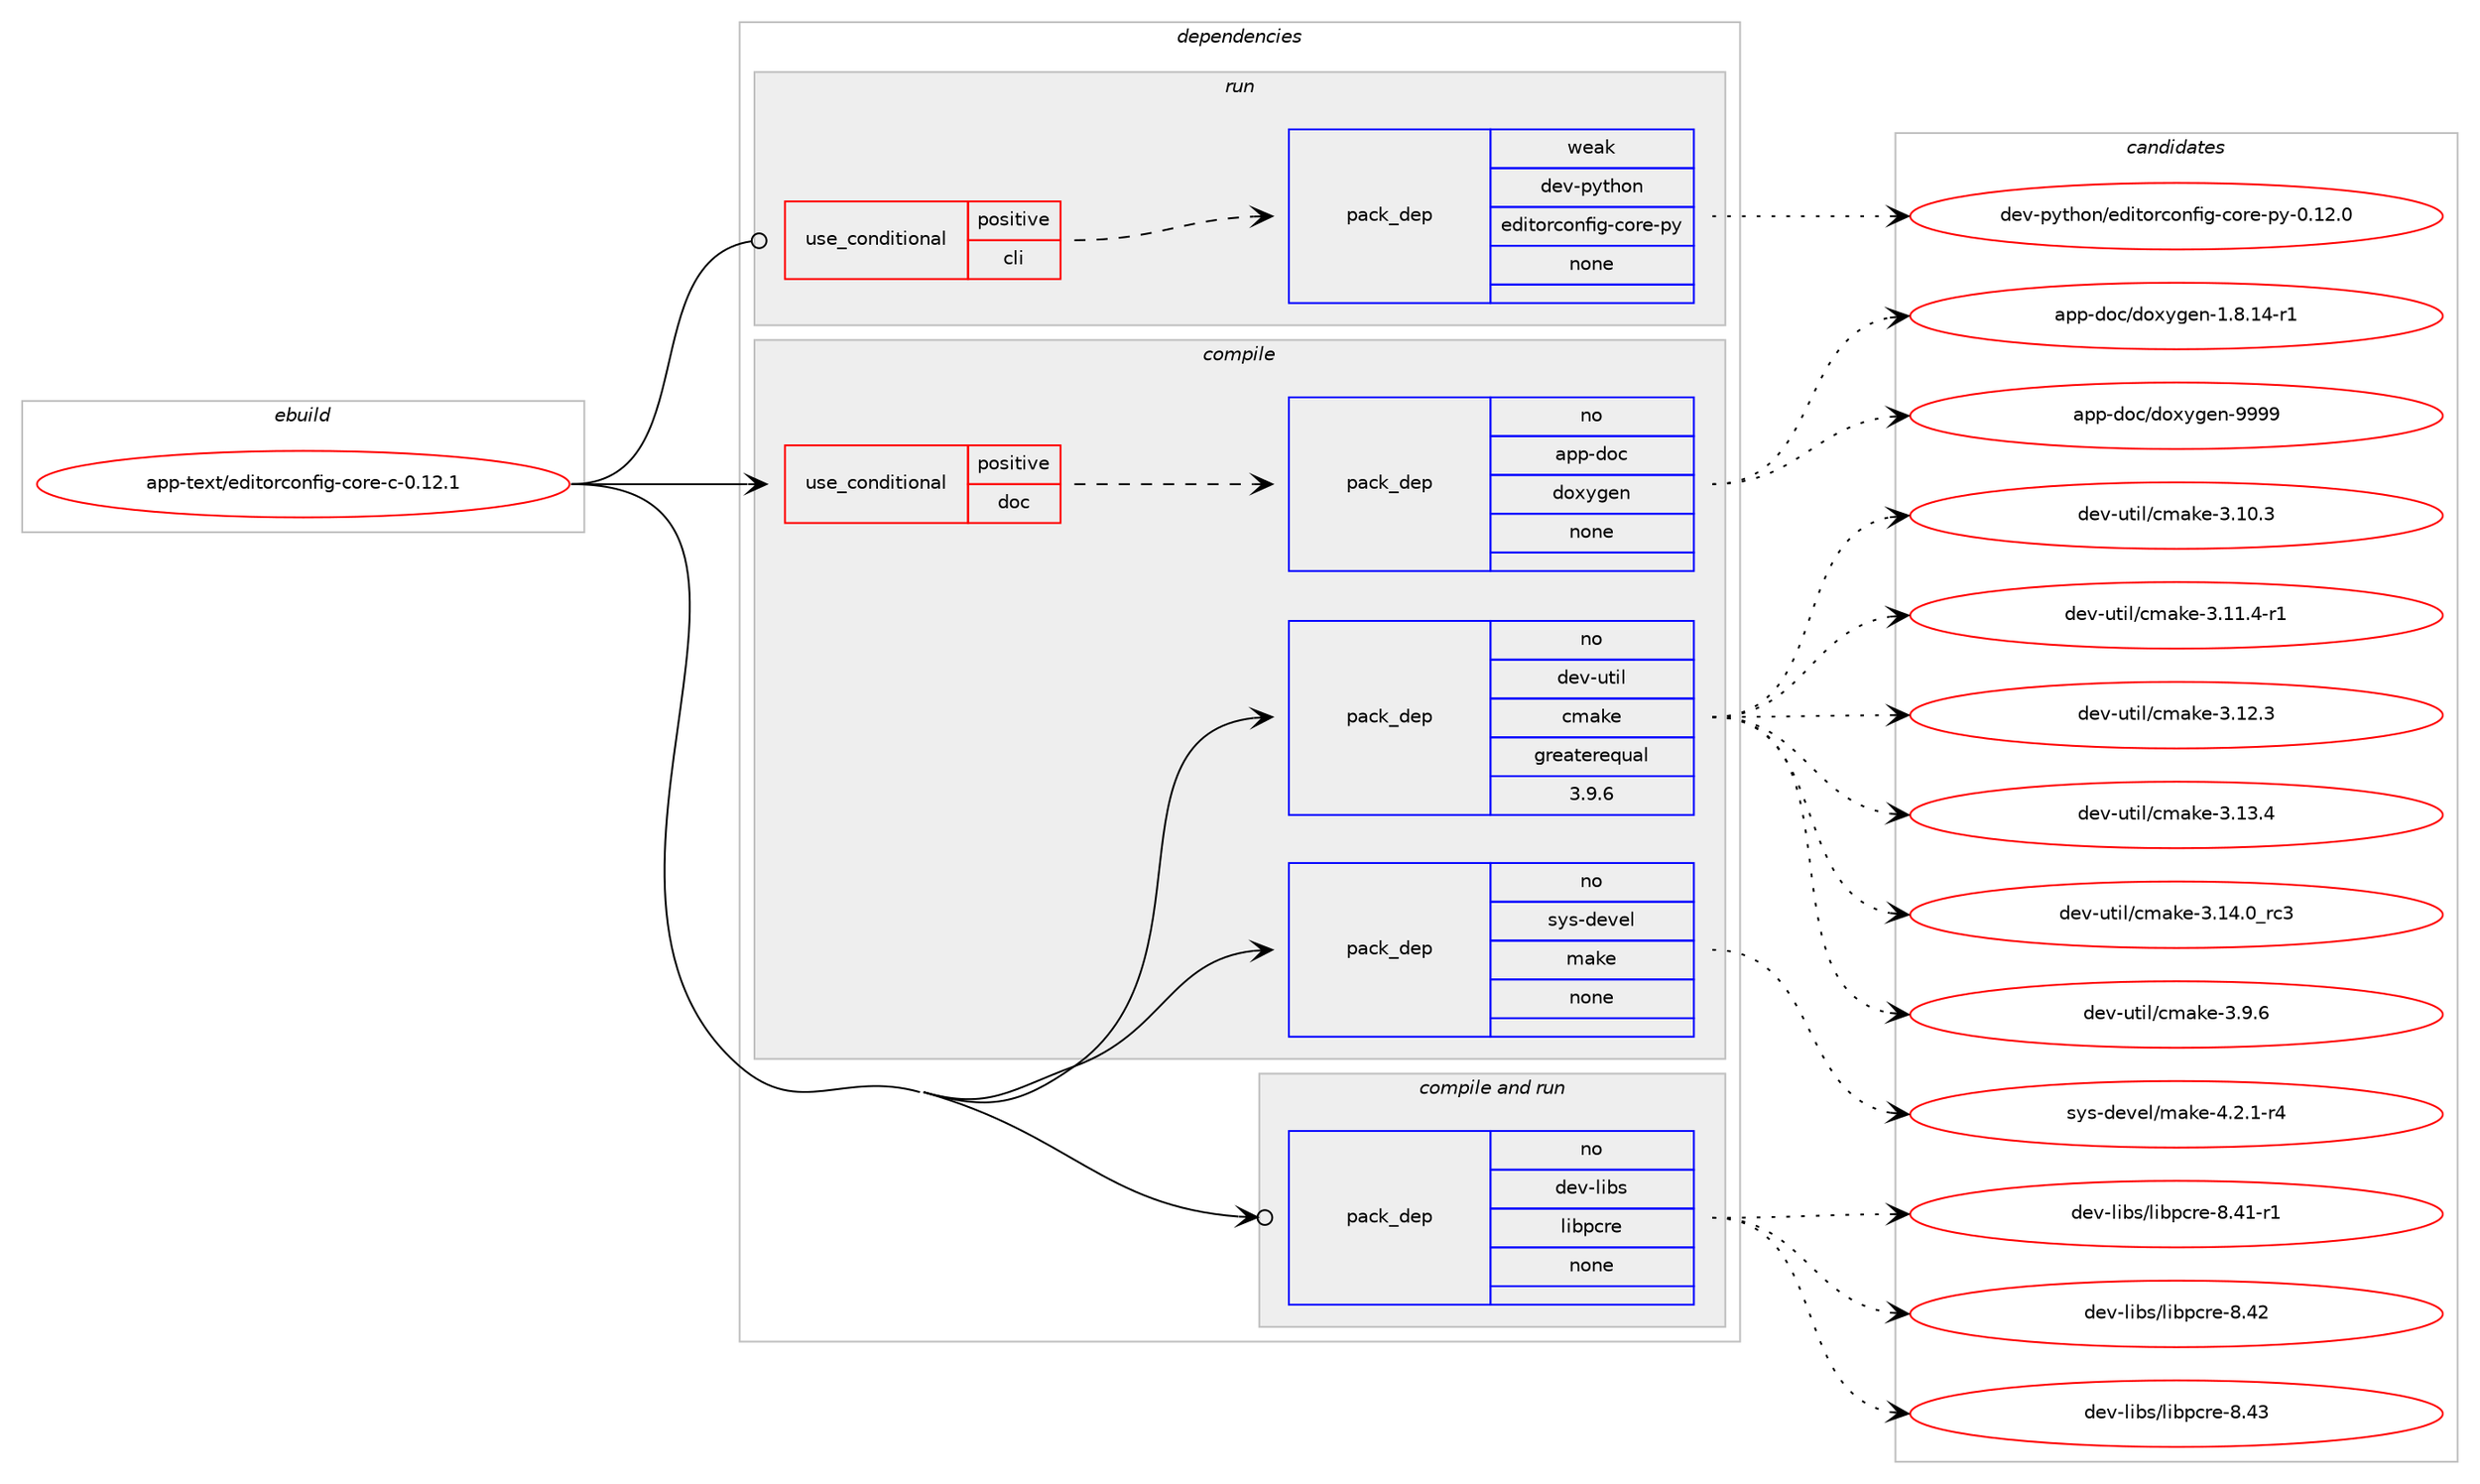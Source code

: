 digraph prolog {

# *************
# Graph options
# *************

newrank=true;
concentrate=true;
compound=true;
graph [rankdir=LR,fontname=Helvetica,fontsize=10,ranksep=1.5];#, ranksep=2.5, nodesep=0.2];
edge  [arrowhead=vee];
node  [fontname=Helvetica,fontsize=10];

# **********
# The ebuild
# **********

subgraph cluster_leftcol {
color=gray;
rank=same;
label=<<i>ebuild</i>>;
id [label="app-text/editorconfig-core-c-0.12.1", color=red, width=4, href="../app-text/editorconfig-core-c-0.12.1.svg"];
}

# ****************
# The dependencies
# ****************

subgraph cluster_midcol {
color=gray;
label=<<i>dependencies</i>>;
subgraph cluster_compile {
fillcolor="#eeeeee";
style=filled;
label=<<i>compile</i>>;
subgraph cond355460 {
dependency1308821 [label=<<TABLE BORDER="0" CELLBORDER="1" CELLSPACING="0" CELLPADDING="4"><TR><TD ROWSPAN="3" CELLPADDING="10">use_conditional</TD></TR><TR><TD>positive</TD></TR><TR><TD>doc</TD></TR></TABLE>>, shape=none, color=red];
subgraph pack932890 {
dependency1308822 [label=<<TABLE BORDER="0" CELLBORDER="1" CELLSPACING="0" CELLPADDING="4" WIDTH="220"><TR><TD ROWSPAN="6" CELLPADDING="30">pack_dep</TD></TR><TR><TD WIDTH="110">no</TD></TR><TR><TD>app-doc</TD></TR><TR><TD>doxygen</TD></TR><TR><TD>none</TD></TR><TR><TD></TD></TR></TABLE>>, shape=none, color=blue];
}
dependency1308821:e -> dependency1308822:w [weight=20,style="dashed",arrowhead="vee"];
}
id:e -> dependency1308821:w [weight=20,style="solid",arrowhead="vee"];
subgraph pack932891 {
dependency1308823 [label=<<TABLE BORDER="0" CELLBORDER="1" CELLSPACING="0" CELLPADDING="4" WIDTH="220"><TR><TD ROWSPAN="6" CELLPADDING="30">pack_dep</TD></TR><TR><TD WIDTH="110">no</TD></TR><TR><TD>dev-util</TD></TR><TR><TD>cmake</TD></TR><TR><TD>greaterequal</TD></TR><TR><TD>3.9.6</TD></TR></TABLE>>, shape=none, color=blue];
}
id:e -> dependency1308823:w [weight=20,style="solid",arrowhead="vee"];
subgraph pack932892 {
dependency1308824 [label=<<TABLE BORDER="0" CELLBORDER="1" CELLSPACING="0" CELLPADDING="4" WIDTH="220"><TR><TD ROWSPAN="6" CELLPADDING="30">pack_dep</TD></TR><TR><TD WIDTH="110">no</TD></TR><TR><TD>sys-devel</TD></TR><TR><TD>make</TD></TR><TR><TD>none</TD></TR><TR><TD></TD></TR></TABLE>>, shape=none, color=blue];
}
id:e -> dependency1308824:w [weight=20,style="solid",arrowhead="vee"];
}
subgraph cluster_compileandrun {
fillcolor="#eeeeee";
style=filled;
label=<<i>compile and run</i>>;
subgraph pack932893 {
dependency1308825 [label=<<TABLE BORDER="0" CELLBORDER="1" CELLSPACING="0" CELLPADDING="4" WIDTH="220"><TR><TD ROWSPAN="6" CELLPADDING="30">pack_dep</TD></TR><TR><TD WIDTH="110">no</TD></TR><TR><TD>dev-libs</TD></TR><TR><TD>libpcre</TD></TR><TR><TD>none</TD></TR><TR><TD></TD></TR></TABLE>>, shape=none, color=blue];
}
id:e -> dependency1308825:w [weight=20,style="solid",arrowhead="odotvee"];
}
subgraph cluster_run {
fillcolor="#eeeeee";
style=filled;
label=<<i>run</i>>;
subgraph cond355461 {
dependency1308826 [label=<<TABLE BORDER="0" CELLBORDER="1" CELLSPACING="0" CELLPADDING="4"><TR><TD ROWSPAN="3" CELLPADDING="10">use_conditional</TD></TR><TR><TD>positive</TD></TR><TR><TD>cli</TD></TR></TABLE>>, shape=none, color=red];
subgraph pack932894 {
dependency1308827 [label=<<TABLE BORDER="0" CELLBORDER="1" CELLSPACING="0" CELLPADDING="4" WIDTH="220"><TR><TD ROWSPAN="6" CELLPADDING="30">pack_dep</TD></TR><TR><TD WIDTH="110">weak</TD></TR><TR><TD>dev-python</TD></TR><TR><TD>editorconfig-core-py</TD></TR><TR><TD>none</TD></TR><TR><TD></TD></TR></TABLE>>, shape=none, color=blue];
}
dependency1308826:e -> dependency1308827:w [weight=20,style="dashed",arrowhead="vee"];
}
id:e -> dependency1308826:w [weight=20,style="solid",arrowhead="odot"];
}
}

# **************
# The candidates
# **************

subgraph cluster_choices {
rank=same;
color=gray;
label=<<i>candidates</i>>;

subgraph choice932890 {
color=black;
nodesep=1;
choice97112112451001119947100111120121103101110454946564649524511449 [label="app-doc/doxygen-1.8.14-r1", color=red, width=4,href="../app-doc/doxygen-1.8.14-r1.svg"];
choice971121124510011199471001111201211031011104557575757 [label="app-doc/doxygen-9999", color=red, width=4,href="../app-doc/doxygen-9999.svg"];
dependency1308822:e -> choice97112112451001119947100111120121103101110454946564649524511449:w [style=dotted,weight="100"];
dependency1308822:e -> choice971121124510011199471001111201211031011104557575757:w [style=dotted,weight="100"];
}
subgraph choice932891 {
color=black;
nodesep=1;
choice1001011184511711610510847991099710710145514649484651 [label="dev-util/cmake-3.10.3", color=red, width=4,href="../dev-util/cmake-3.10.3.svg"];
choice10010111845117116105108479910997107101455146494946524511449 [label="dev-util/cmake-3.11.4-r1", color=red, width=4,href="../dev-util/cmake-3.11.4-r1.svg"];
choice1001011184511711610510847991099710710145514649504651 [label="dev-util/cmake-3.12.3", color=red, width=4,href="../dev-util/cmake-3.12.3.svg"];
choice1001011184511711610510847991099710710145514649514652 [label="dev-util/cmake-3.13.4", color=red, width=4,href="../dev-util/cmake-3.13.4.svg"];
choice1001011184511711610510847991099710710145514649524648951149951 [label="dev-util/cmake-3.14.0_rc3", color=red, width=4,href="../dev-util/cmake-3.14.0_rc3.svg"];
choice10010111845117116105108479910997107101455146574654 [label="dev-util/cmake-3.9.6", color=red, width=4,href="../dev-util/cmake-3.9.6.svg"];
dependency1308823:e -> choice1001011184511711610510847991099710710145514649484651:w [style=dotted,weight="100"];
dependency1308823:e -> choice10010111845117116105108479910997107101455146494946524511449:w [style=dotted,weight="100"];
dependency1308823:e -> choice1001011184511711610510847991099710710145514649504651:w [style=dotted,weight="100"];
dependency1308823:e -> choice1001011184511711610510847991099710710145514649514652:w [style=dotted,weight="100"];
dependency1308823:e -> choice1001011184511711610510847991099710710145514649524648951149951:w [style=dotted,weight="100"];
dependency1308823:e -> choice10010111845117116105108479910997107101455146574654:w [style=dotted,weight="100"];
}
subgraph choice932892 {
color=black;
nodesep=1;
choice1151211154510010111810110847109971071014552465046494511452 [label="sys-devel/make-4.2.1-r4", color=red, width=4,href="../sys-devel/make-4.2.1-r4.svg"];
dependency1308824:e -> choice1151211154510010111810110847109971071014552465046494511452:w [style=dotted,weight="100"];
}
subgraph choice932893 {
color=black;
nodesep=1;
choice100101118451081059811547108105981129911410145564652494511449 [label="dev-libs/libpcre-8.41-r1", color=red, width=4,href="../dev-libs/libpcre-8.41-r1.svg"];
choice10010111845108105981154710810598112991141014556465250 [label="dev-libs/libpcre-8.42", color=red, width=4,href="../dev-libs/libpcre-8.42.svg"];
choice10010111845108105981154710810598112991141014556465251 [label="dev-libs/libpcre-8.43", color=red, width=4,href="../dev-libs/libpcre-8.43.svg"];
dependency1308825:e -> choice100101118451081059811547108105981129911410145564652494511449:w [style=dotted,weight="100"];
dependency1308825:e -> choice10010111845108105981154710810598112991141014556465250:w [style=dotted,weight="100"];
dependency1308825:e -> choice10010111845108105981154710810598112991141014556465251:w [style=dotted,weight="100"];
}
subgraph choice932894 {
color=black;
nodesep=1;
choice10010111845112121116104111110471011001051161111149911111010210510345991111141014511212145484649504648 [label="dev-python/editorconfig-core-py-0.12.0", color=red, width=4,href="../dev-python/editorconfig-core-py-0.12.0.svg"];
dependency1308827:e -> choice10010111845112121116104111110471011001051161111149911111010210510345991111141014511212145484649504648:w [style=dotted,weight="100"];
}
}

}
